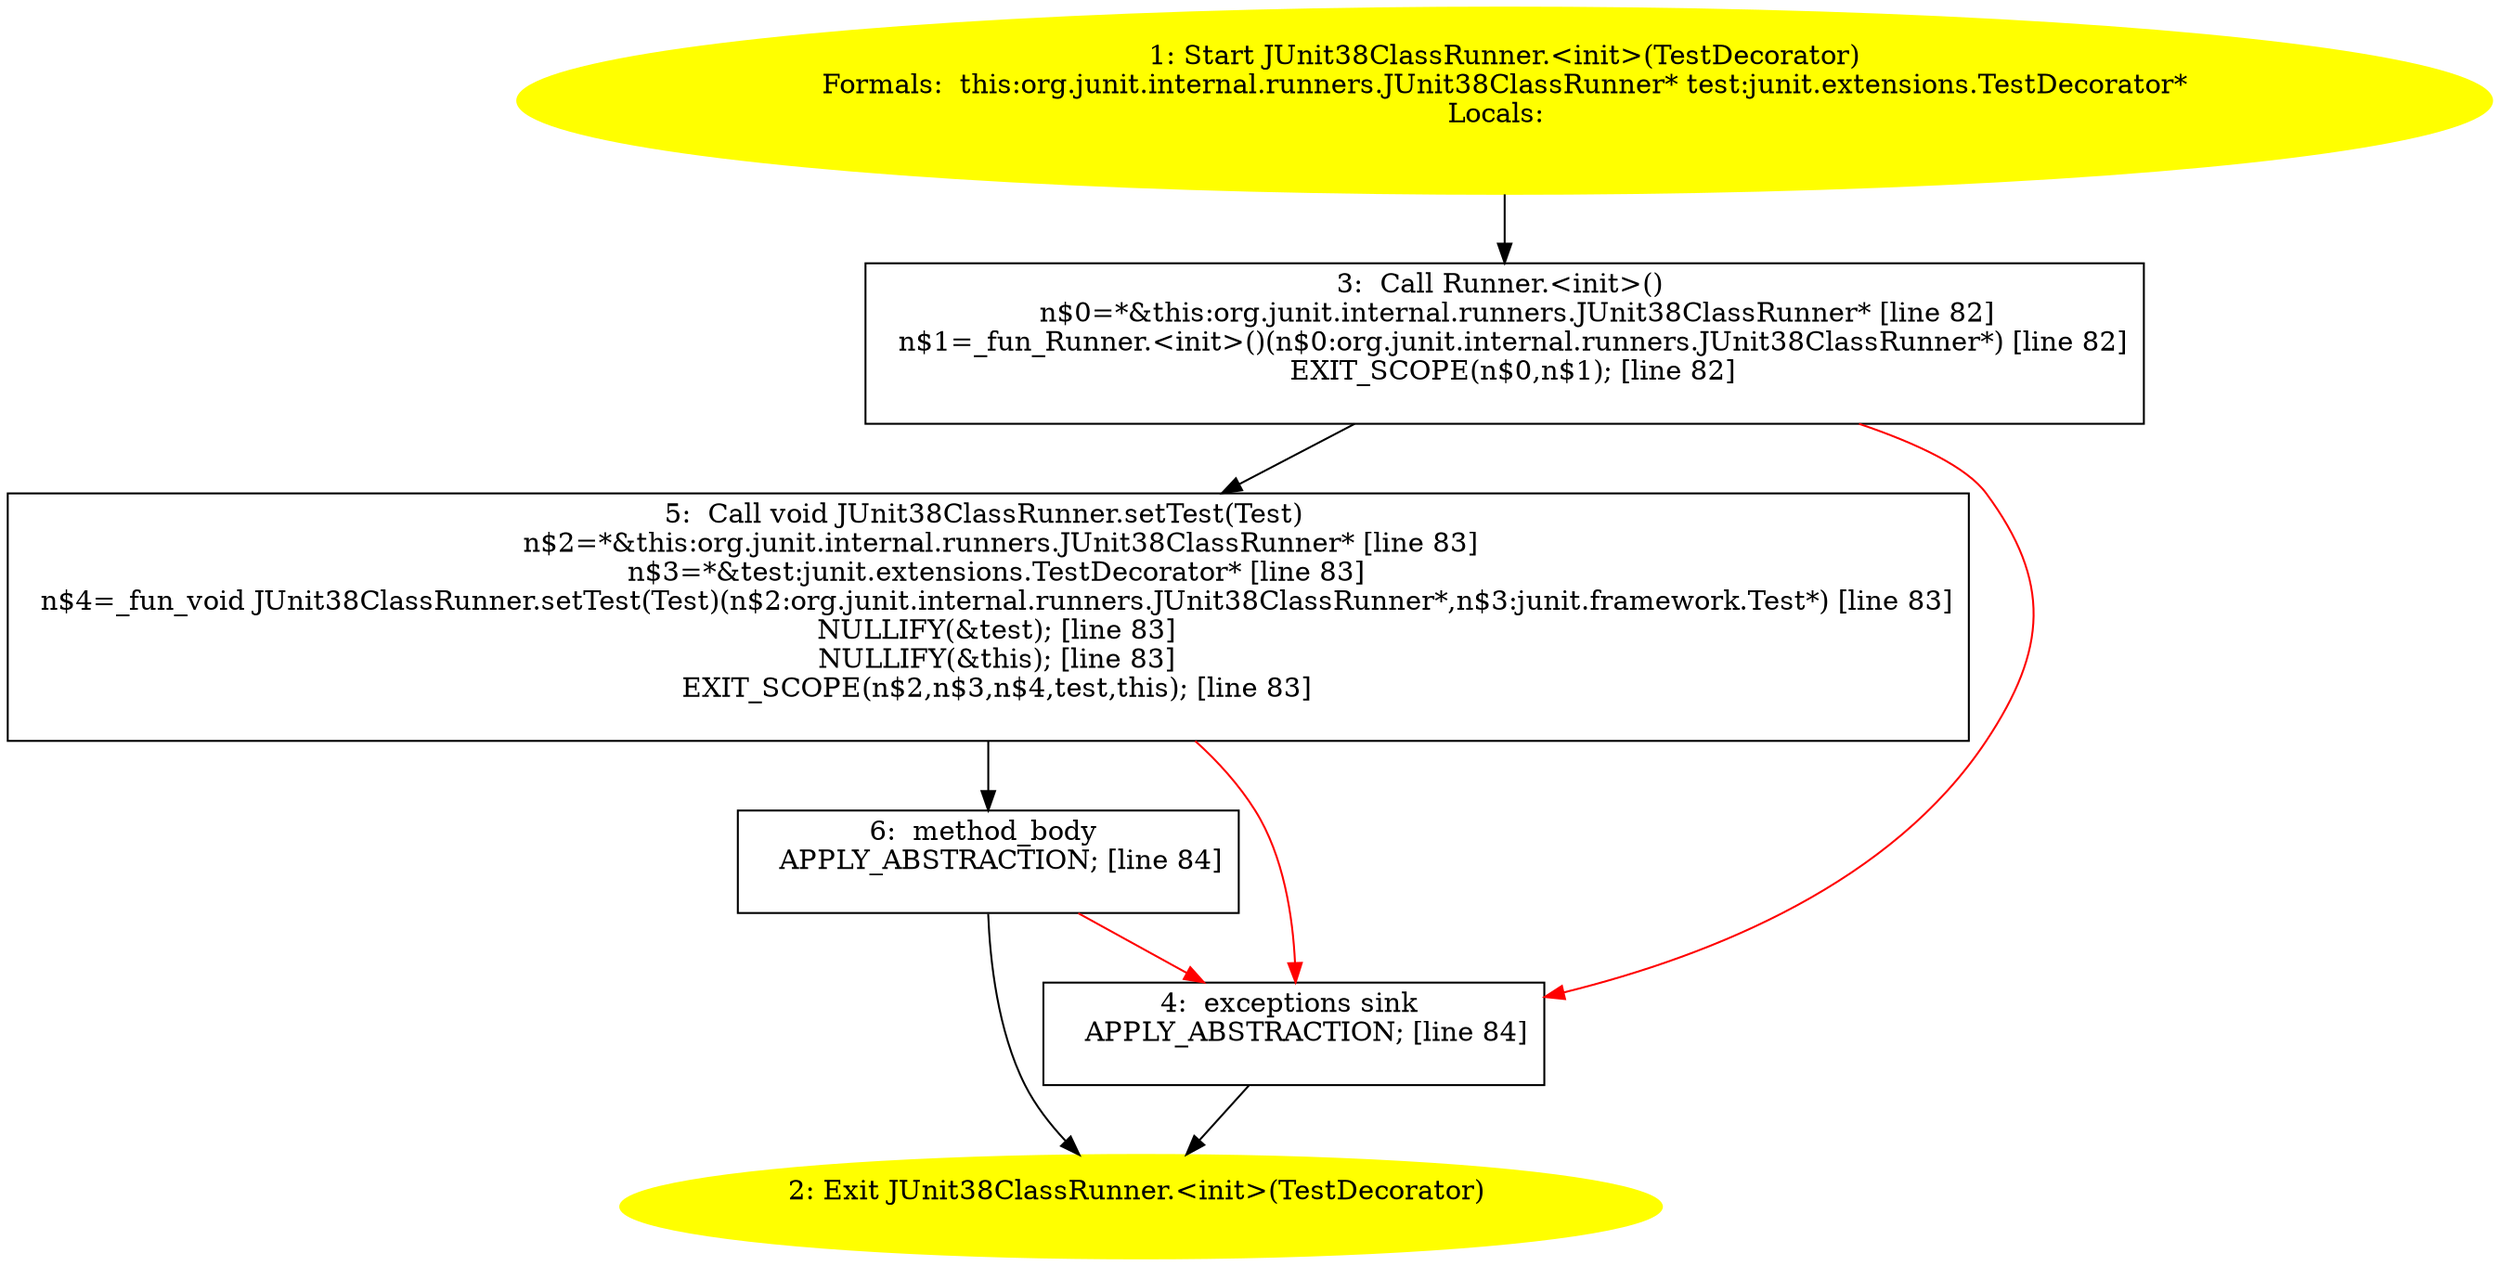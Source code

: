 /* @generated */
digraph cfg {
"org.junit.internal.runners.JUnit38ClassRunner.<init>(junit.extensions.TestDecorator).7f5af1bf27b9d1aaec0e44f545c422ff_1" [label="1: Start JUnit38ClassRunner.<init>(TestDecorator)\nFormals:  this:org.junit.internal.runners.JUnit38ClassRunner* test:junit.extensions.TestDecorator*\nLocals:  \n  " color=yellow style=filled]
	

	 "org.junit.internal.runners.JUnit38ClassRunner.<init>(junit.extensions.TestDecorator).7f5af1bf27b9d1aaec0e44f545c422ff_1" -> "org.junit.internal.runners.JUnit38ClassRunner.<init>(junit.extensions.TestDecorator).7f5af1bf27b9d1aaec0e44f545c422ff_3" ;
"org.junit.internal.runners.JUnit38ClassRunner.<init>(junit.extensions.TestDecorator).7f5af1bf27b9d1aaec0e44f545c422ff_2" [label="2: Exit JUnit38ClassRunner.<init>(TestDecorator) \n  " color=yellow style=filled]
	

"org.junit.internal.runners.JUnit38ClassRunner.<init>(junit.extensions.TestDecorator).7f5af1bf27b9d1aaec0e44f545c422ff_3" [label="3:  Call Runner.<init>() \n   n$0=*&this:org.junit.internal.runners.JUnit38ClassRunner* [line 82]\n  n$1=_fun_Runner.<init>()(n$0:org.junit.internal.runners.JUnit38ClassRunner*) [line 82]\n  EXIT_SCOPE(n$0,n$1); [line 82]\n " shape="box"]
	

	 "org.junit.internal.runners.JUnit38ClassRunner.<init>(junit.extensions.TestDecorator).7f5af1bf27b9d1aaec0e44f545c422ff_3" -> "org.junit.internal.runners.JUnit38ClassRunner.<init>(junit.extensions.TestDecorator).7f5af1bf27b9d1aaec0e44f545c422ff_5" ;
	 "org.junit.internal.runners.JUnit38ClassRunner.<init>(junit.extensions.TestDecorator).7f5af1bf27b9d1aaec0e44f545c422ff_3" -> "org.junit.internal.runners.JUnit38ClassRunner.<init>(junit.extensions.TestDecorator).7f5af1bf27b9d1aaec0e44f545c422ff_4" [color="red" ];
"org.junit.internal.runners.JUnit38ClassRunner.<init>(junit.extensions.TestDecorator).7f5af1bf27b9d1aaec0e44f545c422ff_4" [label="4:  exceptions sink \n   APPLY_ABSTRACTION; [line 84]\n " shape="box"]
	

	 "org.junit.internal.runners.JUnit38ClassRunner.<init>(junit.extensions.TestDecorator).7f5af1bf27b9d1aaec0e44f545c422ff_4" -> "org.junit.internal.runners.JUnit38ClassRunner.<init>(junit.extensions.TestDecorator).7f5af1bf27b9d1aaec0e44f545c422ff_2" ;
"org.junit.internal.runners.JUnit38ClassRunner.<init>(junit.extensions.TestDecorator).7f5af1bf27b9d1aaec0e44f545c422ff_5" [label="5:  Call void JUnit38ClassRunner.setTest(Test) \n   n$2=*&this:org.junit.internal.runners.JUnit38ClassRunner* [line 83]\n  n$3=*&test:junit.extensions.TestDecorator* [line 83]\n  n$4=_fun_void JUnit38ClassRunner.setTest(Test)(n$2:org.junit.internal.runners.JUnit38ClassRunner*,n$3:junit.framework.Test*) [line 83]\n  NULLIFY(&test); [line 83]\n  NULLIFY(&this); [line 83]\n  EXIT_SCOPE(n$2,n$3,n$4,test,this); [line 83]\n " shape="box"]
	

	 "org.junit.internal.runners.JUnit38ClassRunner.<init>(junit.extensions.TestDecorator).7f5af1bf27b9d1aaec0e44f545c422ff_5" -> "org.junit.internal.runners.JUnit38ClassRunner.<init>(junit.extensions.TestDecorator).7f5af1bf27b9d1aaec0e44f545c422ff_6" ;
	 "org.junit.internal.runners.JUnit38ClassRunner.<init>(junit.extensions.TestDecorator).7f5af1bf27b9d1aaec0e44f545c422ff_5" -> "org.junit.internal.runners.JUnit38ClassRunner.<init>(junit.extensions.TestDecorator).7f5af1bf27b9d1aaec0e44f545c422ff_4" [color="red" ];
"org.junit.internal.runners.JUnit38ClassRunner.<init>(junit.extensions.TestDecorator).7f5af1bf27b9d1aaec0e44f545c422ff_6" [label="6:  method_body \n   APPLY_ABSTRACTION; [line 84]\n " shape="box"]
	

	 "org.junit.internal.runners.JUnit38ClassRunner.<init>(junit.extensions.TestDecorator).7f5af1bf27b9d1aaec0e44f545c422ff_6" -> "org.junit.internal.runners.JUnit38ClassRunner.<init>(junit.extensions.TestDecorator).7f5af1bf27b9d1aaec0e44f545c422ff_2" ;
	 "org.junit.internal.runners.JUnit38ClassRunner.<init>(junit.extensions.TestDecorator).7f5af1bf27b9d1aaec0e44f545c422ff_6" -> "org.junit.internal.runners.JUnit38ClassRunner.<init>(junit.extensions.TestDecorator).7f5af1bf27b9d1aaec0e44f545c422ff_4" [color="red" ];
}
